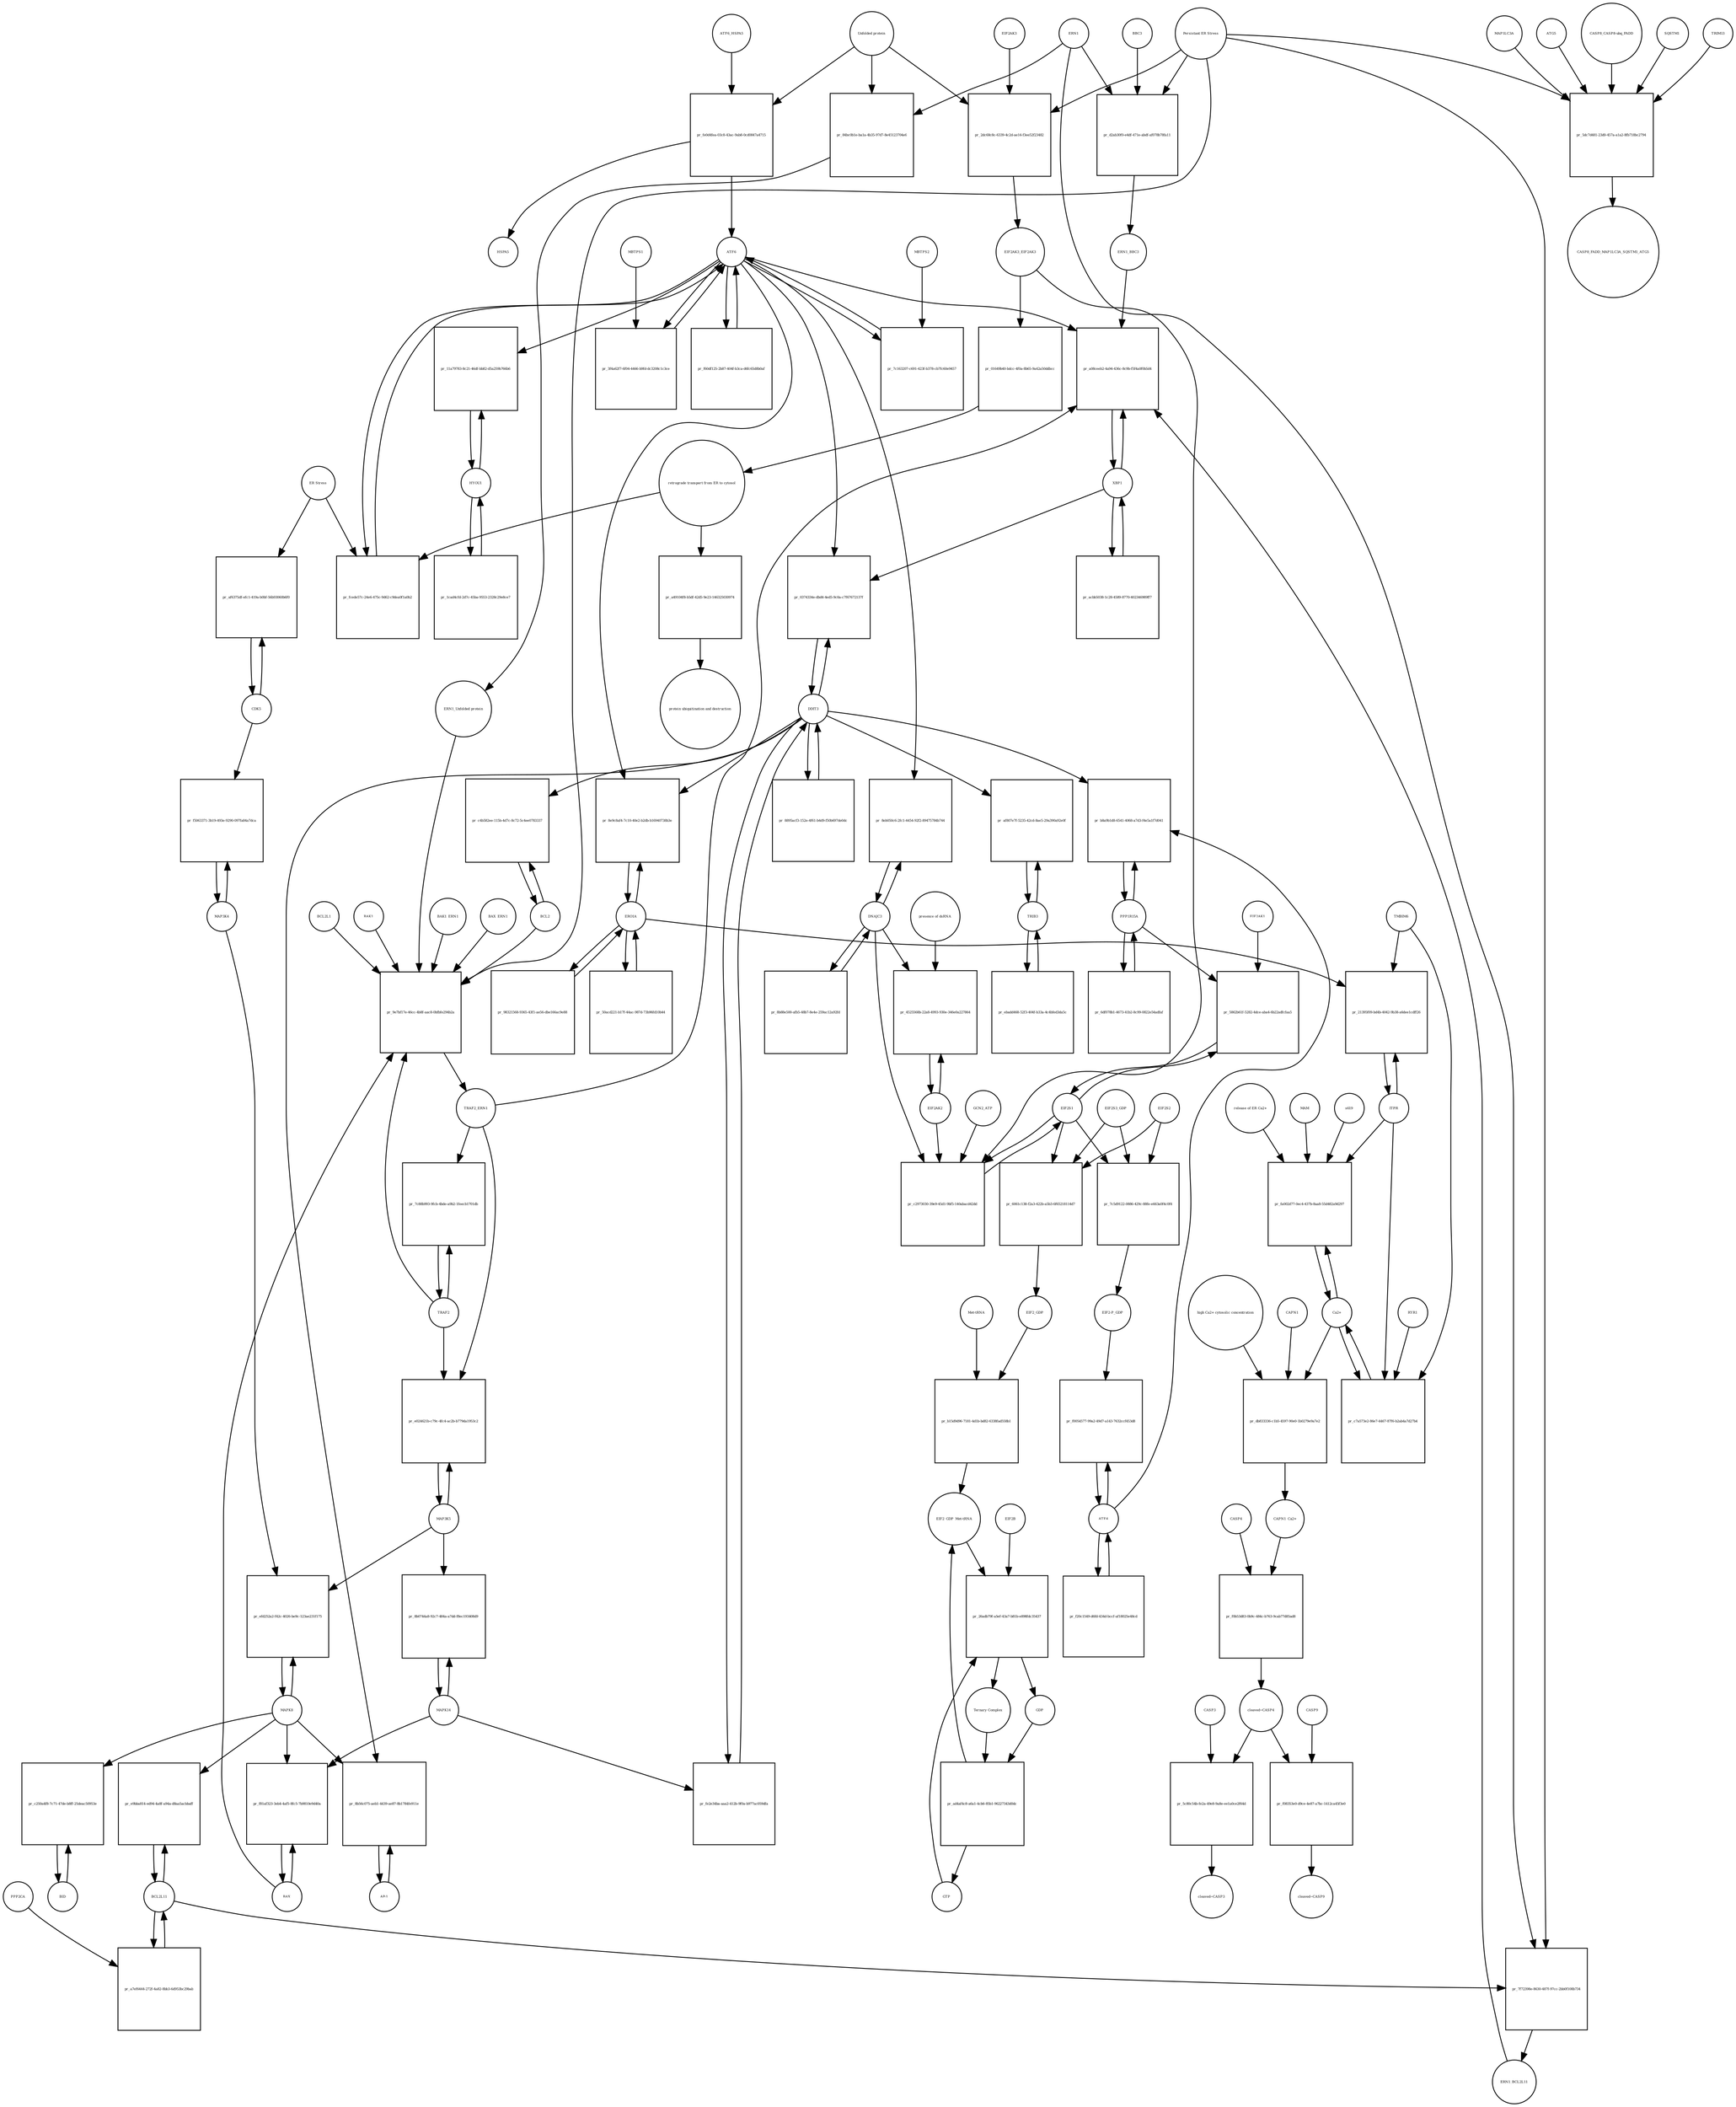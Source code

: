 strict digraph  {
ATF6_HSPA5 [annotation="", bipartite=0, cls=complex, fontsize=4, label=ATF6_HSPA5, shape=circle];
"pr_fe0d4fea-03c8-43ac-9ab8-0cd0847a4715" [annotation="", bipartite=1, cls=process, fontsize=4, label="pr_fe0d4fea-03c8-43ac-9ab8-0cd0847a4715", shape=square];
ATF6 [annotation="urn_miriam_hgnc.symbol_ATF6", bipartite=0, cls=macromolecule, fontsize=4, label=ATF6, shape=circle];
HSPA5 [annotation="urn_miriam_hgnc.symbol_HSPA5", bipartite=0, cls=macromolecule, fontsize=4, label=HSPA5, shape=circle];
"Unfolded protein" [annotation="", bipartite=0, cls=macromolecule, fontsize=4, label="Unfolded protein", shape=circle];
ERN1 [annotation="urn_miriam_hgnc.symbol_ERN1", bipartite=0, cls=macromolecule, fontsize=4, label=ERN1, shape=circle];
"pr_84bc0b1e-ba1a-4b35-97d7-8e45123704e6" [annotation="", bipartite=1, cls=process, fontsize=4, label="pr_84bc0b1e-ba1a-4b35-97d7-8e45123704e6", shape=square];
"ERN1_Unfolded protein" [annotation="", bipartite=0, cls=complex, fontsize=4, label="ERN1_Unfolded protein", shape=circle];
EIF2AK3_EIF2AK3 [annotation="", bipartite=0, cls=complex, fontsize=4, label=EIF2AK3_EIF2AK3, shape=circle];
"pr_01649b40-bdcc-4f0a-8b65-9a42a50ddbcc" [annotation="", bipartite=1, cls=process, fontsize=4, label="pr_01649b40-bdcc-4f0a-8b65-9a42a50ddbcc", shape=square];
"retrograde transport from ER to cytosol" [annotation="urn_miriam_obo.go_GO%3A0030970", bipartite=0, cls=phenotype, fontsize=4, label="retrograde transport from ER to cytosol", shape=circle];
"pr_a49104f8-b5df-42d5-9e23-146325030974" [annotation="", bipartite=1, cls=process, fontsize=4, label="pr_a49104f8-b5df-42d5-9e23-146325030974", shape=square];
"protein ubiquitination and destruction" [annotation="", bipartite=0, cls=phenotype, fontsize=4, label="protein ubiquitination and destruction", shape=circle];
"pr_9e7bf17e-46cc-4b8f-aac8-0bfbfe294b2a" [annotation="", bipartite=1, cls=process, fontsize=4, label="pr_9e7bf17e-46cc-4b8f-aac8-0bfbfe294b2a", shape=square];
TRAF2_ERN1 [annotation="", bipartite=0, cls=complex, fontsize=4, label=TRAF2_ERN1, shape=circle];
BAK1_ERN1 [annotation="", bipartite=0, cls=complex, fontsize=4, label=BAK1_ERN1, shape=circle];
BAX_ERN1 [annotation="", bipartite=0, cls=complex, fontsize=4, label=BAX_ERN1, shape=circle];
BCL2 [annotation="urn_miriam_hgnc.symbol_BCL2", bipartite=0, cls="nucleic acid feature", fontsize=4, label=BCL2, shape=circle];
BCL2L1 [annotation="urn_miriam_hgnc.symbol_BCL2L1", bipartite=0, cls=macromolecule, fontsize=4, label=BCL2L1, shape=circle];
"Persistant ER Stress" [annotation="urn_miriam_obo.go_GO%3A0034976", bipartite=0, cls=phenotype, fontsize=4, label="Persistant ER Stress", shape=circle];
BAX [annotation="urn_miriam_hgnc.symbol_BAX", bipartite=0, cls=macromolecule, fontsize=4, label=BAX, shape=circle];
BAK1 [annotation="urn_miriam_hgnc.symbol_BAK1", bipartite=0, cls=macromolecule, fontsize=4, label=BAK1, shape=circle];
TRAF2 [annotation="urn_miriam_hgnc.symbol_TRAF2", bipartite=0, cls=macromolecule, fontsize=4, label=TRAF2, shape=circle];
XBP1 [annotation="urn_miriam_hgnc.symbol_XBP1", bipartite=0, cls=macromolecule, fontsize=4, label=XBP1, shape=circle];
"pr_a08ceeb2-4a94-436c-8c9b-f5f4a0f0b5d4" [annotation="", bipartite=1, cls=process, fontsize=4, label="pr_a08ceeb2-4a94-436c-8c9b-f5f4a0f0b5d4", shape=square];
ERN1_BBC3 [annotation="", bipartite=0, cls=complex, fontsize=4, label=ERN1_BBC3, shape=circle];
ERN1_BCL2L11 [annotation="", bipartite=0, cls=complex, fontsize=4, label=ERN1_BCL2L11, shape=circle];
"pr_acbb5038-1c28-4589-8770-402346989ff7" [annotation="", bipartite=1, cls=process, fontsize=4, label="pr_acbb5038-1c28-4589-8770-402346989ff7", shape=square];
"pr_7c88b993-9fcb-4bde-a9b2-1feecb1701db" [annotation="", bipartite=1, cls=process, fontsize=4, label="pr_7c88b993-9fcb-4bde-a9b2-1feecb1701db", shape=square];
MAPK8 [annotation="urn_miriam_hgnc.symbol_MAPK8", bipartite=0, cls=macromolecule, fontsize=4, label=MAPK8, shape=circle];
"pr_efd252a2-f42c-4026-be9c-123ae231f175" [annotation="", bipartite=1, cls=process, fontsize=4, label="pr_efd252a2-f42c-4026-be9c-123ae231f175", shape=square];
MAP3K4 [annotation="urn_miriam_hgnc.symbol_MAP3K4", bipartite=0, cls=macromolecule, fontsize=4, label=MAP3K4, shape=circle];
MAP3K5 [annotation="urn_miriam_hgnc.symbol_MAP3K5", bipartite=0, cls=macromolecule, fontsize=4, label=MAP3K5, shape=circle];
MAPK14 [annotation="urn_miriam_hgnc.symbol_MAPK14", bipartite=0, cls=macromolecule, fontsize=4, label=MAPK14, shape=circle];
"pr_8b0744a8-92c7-484a-a7dd-f8ec193408d9" [annotation="", bipartite=1, cls=process, fontsize=4, label="pr_8b0744a8-92c7-484a-a7dd-f8ec193408d9", shape=square];
DDIT3 [annotation="urn_miriam_hgnc.symbol_DDIT3", bipartite=0, cls=macromolecule, fontsize=4, label=DDIT3, shape=circle];
"pr_fe2e34ba-aaa2-412b-9f0a-b977ac059dfa" [annotation="", bipartite=1, cls=process, fontsize=4, label="pr_fe2e34ba-aaa2-412b-9f0a-b977ac059dfa", shape=square];
"pr_c4b582ee-115b-4d7c-8c72-5c4ee0783337" [annotation="", bipartite=1, cls=process, fontsize=4, label="pr_c4b582ee-115b-4d7c-8c72-5c4ee0783337", shape=square];
"pr_fcede57c-24e6-475c-9d62-c9dea0f1a0b2" [annotation="", bipartite=1, cls=process, fontsize=4, label="pr_fcede57c-24e6-475c-9d62-c9dea0f1a0b2", shape=square];
"ER Stress" [annotation="urn_miriam_obo.go_GO%3A0034976", bipartite=0, cls=phenotype, fontsize=4, label="ER Stress", shape=circle];
"pr_3f4a62f7-6f04-4466-b9fd-dc3208c1c3ce" [annotation="", bipartite=1, cls=process, fontsize=4, label="pr_3f4a62f7-6f04-4466-b9fd-dc3208c1c3ce", shape=square];
MBTPS1 [annotation="urn_miriam_hgnc.symbol_MBTPS1", bipartite=0, cls=macromolecule, fontsize=4, label=MBTPS1, shape=circle];
"pr_7c163207-c691-423f-b378-cb7fc60e9457" [annotation="", bipartite=1, cls=process, fontsize=4, label="pr_7c163207-c691-423f-b378-cb7fc60e9457", shape=square];
MBTPS2 [annotation="urn_miriam_hgnc.symbol_MBTPS2", bipartite=0, cls=macromolecule, fontsize=4, label=MBTPS2, shape=circle];
"pr_f60df125-2b87-404f-b3ca-d6fc65d8b0af" [annotation="", bipartite=1, cls=process, fontsize=4, label="pr_f60df125-2b87-404f-b3ca-d6fc65d8b0af", shape=square];
"pr_8895acf3-152e-4f61-b4d9-f50b697de0dc" [annotation="", bipartite=1, cls=process, fontsize=4, label="pr_8895acf3-152e-4f61-b4d9-f50b697de0dc", shape=square];
"pr_0374334e-dbd4-4ed5-9c0a-c7f67672137f" [annotation="", bipartite=1, cls=process, fontsize=4, label="pr_0374334e-dbd4-4ed5-9c0a-c7f67672137f", shape=square];
EIF2S1 [annotation="urn_miriam_hgnc.symbol_EIF2S1", bipartite=0, cls=macromolecule, fontsize=4, label=EIF2S1, shape=circle];
"pr_c2973030-39e9-45d1-9bf5-140abacd42dd" [annotation="", bipartite=1, cls=process, fontsize=4, label="pr_c2973030-39e9-45d1-9bf5-140abacd42dd", shape=square];
GCN2_ATP [annotation="", bipartite=0, cls=complex, fontsize=4, label=GCN2_ATP, shape=circle];
EIF2AK2 [annotation="urn_miriam_hgnc.symbol_EIF2AK2", bipartite=0, cls=macromolecule, fontsize=4, label=EIF2AK2, shape=circle];
DNAJC3 [annotation="urn_miriam_hgnc.symbol_DNAJC3", bipartite=0, cls=macromolecule, fontsize=4, label=DNAJC3, shape=circle];
EIF2S2 [annotation="urn_miriam_hgnc.symbol_EIF2S2", bipartite=0, cls=macromolecule, fontsize=4, label=EIF2S2, shape=circle];
"pr_6061c138-f2a3-422b-a5b3-6f65218114d7" [annotation="", bipartite=1, cls=process, fontsize=4, label="pr_6061c138-f2a3-422b-a5b3-6f65218114d7", shape=square];
EIF2S3_GDP [annotation="", bipartite=0, cls=complex, fontsize=4, label=EIF2S3_GDP, shape=circle];
EIF2_GDP [annotation="", bipartite=0, cls=complex, fontsize=4, label=EIF2_GDP, shape=circle];
"EIF2_GDP_Met-tRNA" [annotation="", bipartite=0, cls=complex, fontsize=4, label="EIF2_GDP_Met-tRNA", shape=circle];
"pr_26adb79f-a5ef-43a7-b81b-e898fdc35437" [annotation="", bipartite=1, cls=process, fontsize=4, label="pr_26adb79f-a5ef-43a7-b81b-e898fdc35437", shape=square];
"Ternary Complex" [annotation="", bipartite=0, cls=complex, fontsize=4, label="Ternary Complex", shape=circle];
EIF2B [annotation="", bipartite=0, cls=complex, fontsize=4, label=EIF2B, shape=circle];
GTP [annotation="urn_miriam_obo.chebi_CHEBI%3A57600", bipartite=0, cls="simple chemical", fontsize=4, label=GTP, shape=circle];
GDP [annotation="urn_miriam_obo.chebi_CHEBI%3A65180", bipartite=0, cls="simple chemical", fontsize=4, label=GDP, shape=circle];
"pr_ad4af4c8-a6a1-4cb6-85b1-96227343d0dc" [annotation="", bipartite=1, cls=process, fontsize=4, label="pr_ad4af4c8-a6a1-4cb6-85b1-96227343d0dc", shape=square];
ATF4 [annotation="urn_miriam_hgnc.symbol_ATF4", bipartite=0, cls=macromolecule, fontsize=4, label=ATF4, shape=circle];
"pr_f0054577-99a2-49d7-a143-7632ccf453d8" [annotation="", bipartite=1, cls=process, fontsize=4, label="pr_f0054577-99a2-49d7-a143-7632ccf453d8", shape=square];
"EIF2-P_GDP" [annotation="", bipartite=0, cls=complex, fontsize=4, label="EIF2-P_GDP", shape=circle];
"pr_f20c1549-d6fd-434d-bccf-af18025e48cd" [annotation="", bipartite=1, cls=process, fontsize=4, label="pr_f20c1549-d6fd-434d-bccf-af18025e48cd", shape=square];
PPP1R15A [annotation="urn_miriam_hgnc.symbol_PPP1R15A", bipartite=0, cls=macromolecule, fontsize=4, label=PPP1R15A, shape=circle];
"pr_b8a9b1d8-6541-4068-a7d3-f4e5a1f7d041" [annotation="", bipartite=1, cls=process, fontsize=4, label="pr_b8a9b1d8-6541-4068-a7d3-f4e5a1f7d041", shape=square];
"pr_6df078b1-4673-41b2-8c99-0822e54adfaf" [annotation="", bipartite=1, cls=process, fontsize=4, label="pr_6df078b1-4673-41b2-8c99-0822e54adfaf", shape=square];
"pr_e024621b-c79c-4fc4-ac2b-b779da1953c2" [annotation="", bipartite=1, cls=process, fontsize=4, label="pr_e024621b-c79c-4fc4-ac2b-b779da1953c2", shape=square];
ERO1A [annotation="urn_miriam_hgnc.symbol_ERO1A", bipartite=0, cls=macromolecule, fontsize=4, label=ERO1A, shape=circle];
"pr_8e9c8af4-7c10-40e2-b2db-b16940738b3e" [annotation="", bipartite=1, cls=process, fontsize=4, label="pr_8e9c8af4-7c10-40e2-b2db-b16940738b3e", shape=square];
"pr_50acd221-b17f-44ac-987d-73b96fd10b44" [annotation="", bipartite=1, cls=process, fontsize=4, label="pr_50acd221-b17f-44ac-987d-73b96fd10b44", shape=square];
"pr_5862b61f-5282-4dce-aba4-6b22adfcfaa5" [annotation="", bipartite=1, cls=process, fontsize=4, label="pr_5862b61f-5282-4dce-aba4-6b22adfcfaa5", shape=square];
EIF2AK1 [annotation="urn_miriam_hgnc.symbol_EIF2AK1", bipartite=0, cls=macromolecule, fontsize=4, label=EIF2AK1, shape=circle];
"pr_f81af323-3eb4-4af5-8fc5-7b9810e9d40a" [annotation="", bipartite=1, cls=process, fontsize=4, label="pr_f81af323-3eb4-4af5-8fc5-7b9810e9d40a", shape=square];
"Ca2+" [annotation="urn_miriam_obo.chebi_CHEBI%3A29108", bipartite=0, cls="simple chemical", fontsize=4, label="Ca2+", shape=circle];
"pr_fa002d77-0ec4-437b-8aa8-55d482a9d297" [annotation="", bipartite=1, cls=process, fontsize=4, label="pr_fa002d77-0ec4-437b-8aa8-55d482a9d297", shape=square];
"release of ER Ca2+" [annotation="urn_miriam_obo.go_GO%3A0032471", bipartite=0, cls=phenotype, fontsize=4, label="release of ER Ca2+", shape=circle];
ITPR [annotation="urn_miriam_hgnc.symbol_ITPR1|urn_miriam_hgnc.symbol_ITPR2|urn_miriam_hgnc.symbol_ITPR3", bipartite=0, cls=macromolecule, fontsize=4, label=ITPR, shape=circle];
MAM [annotation="urn_miriam_obo.go_GO%3A0044233", bipartite=0, cls=phenotype, fontsize=4, label=MAM, shape=circle];
s619 [annotation="", bipartite=0, cls=complex, fontsize=4, label=s619, shape=circle];
"pr_f5063371-3b19-493e-9290-097fa84a7dca" [annotation="", bipartite=1, cls=process, fontsize=4, label="pr_f5063371-3b19-493e-9290-097fa84a7dca", shape=square];
CDK5 [annotation="urn_miriam_hgnc.symbol_CDK5", bipartite=0, cls=macromolecule, fontsize=4, label=CDK5, shape=circle];
"pr_af6375df-efc1-419a-b0bf-56b93060b6f0" [annotation="", bipartite=1, cls="uncertain process", fontsize=4, label="pr_af6375df-efc1-419a-b0bf-56b93060b6f0", shape=square];
"pr_c7a573e2-86e7-4467-87f6-b2ab4a7d27b4" [annotation="", bipartite=1, cls=process, fontsize=4, label="pr_c7a573e2-86e7-4467-87f6-b2ab4a7d27b4", shape=square];
TMBIM6 [annotation="urn_miriam_hgnc.symbol_TMBIM6", bipartite=0, cls=macromolecule, fontsize=4, label=TMBIM6, shape=circle];
RYR1 [annotation="urn_miriam_hgnc.symbol_RYR1", bipartite=0, cls=macromolecule, fontsize=4, label=RYR1, shape=circle];
EIF2AK3 [annotation="urn_miriam_hgnc.symbol_EIF2AK3", bipartite=0, cls=macromolecule, fontsize=4, label=EIF2AK3, shape=circle];
"pr_2dc68c8c-6339-4c2d-ae14-f3ee52f23482" [annotation="", bipartite=1, cls=process, fontsize=4, label="pr_2dc68c8c-6339-4c2d-ae14-f3ee52f23482", shape=square];
"pr_98321568-9365-43f1-ae56-dbe166ac9e88" [annotation="", bipartite=1, cls=process, fontsize=4, label="pr_98321568-9365-43f1-ae56-dbe166ac9e88", shape=square];
"CASP8_CASP8-ubq_FADD" [annotation="", bipartite=0, cls=complex, fontsize=4, label="CASP8_CASP8-ubq_FADD", shape=circle];
"pr_5dc7d481-23d0-457a-a1a2-8fb718bc2794" [annotation="", bipartite=1, cls=process, fontsize=4, label="pr_5dc7d481-23d0-457a-a1a2-8fb718bc2794", shape=square];
"SQSTM1 " [annotation="urn_miriam_hgnc.symbol_SQSTM1", bipartite=0, cls=macromolecule, fontsize=4, label="SQSTM1 ", shape=circle];
CASP8_FADD_MAP1LC3A_SQSTM1_ATG5 [annotation="", bipartite=0, cls=complex, fontsize=4, label=CASP8_FADD_MAP1LC3A_SQSTM1_ATG5, shape=circle];
TRIM13 [annotation="urn_miriam_hgnc.symbol_TRIM13", bipartite=0, cls=macromolecule, fontsize=4, label=TRIM13, shape=circle];
MAP1LC3A [annotation="urn_miriam_hgnc.symbol_MAP1LC3A", bipartite=0, cls=macromolecule, fontsize=4, label=MAP1LC3A, shape=circle];
ATG5 [annotation="urn_miriam_hgnc.symbol_ATG5", bipartite=0, cls=macromolecule, fontsize=4, label=ATG5, shape=circle];
"AP-1" [annotation="urn_miriam_hgnc.symbol_FOS|urn_miriam_hgnc.symbol_FOSB|urn_miriam_hgnc.symbol_FOSL1|urn_miriam_hgnc.symbol_FOSL2|urn_miriam_hgnc.symbol_JUN|urn_miriam_hgnc.symbol_JUNB|urn_miriam_hgnc.symbol_JUND", bipartite=0, cls=macromolecule, fontsize=4, label="AP-1", shape=circle];
"pr_8b56c075-aeb1-4439-ae87-8b1784fe911e" [annotation="", bipartite=1, cls=process, fontsize=4, label="pr_8b56c075-aeb1-4439-ae87-8b1784fe911e", shape=square];
"pr_4525568b-22a8-4993-930e-346e0a227864" [annotation="", bipartite=1, cls=process, fontsize=4, label="pr_4525568b-22a8-4993-930e-346e0a227864", shape=square];
"presence of dsRNA" [annotation="urn_miriam_obo.go_GO%3A0071359", bipartite=0, cls=phenotype, fontsize=4, label="presence of dsRNA", shape=circle];
"Met-tRNA" [annotation="urn_miriam_hgnc_HGNC%3A34779", bipartite=0, cls="nucleic acid feature", fontsize=4, label="Met-tRNA", shape=circle];
"pr_b15d9d96-7181-4d1b-bd82-6338fad558b1" [annotation="", bipartite=1, cls=process, fontsize=4, label="pr_b15d9d96-7181-4d1b-bd82-6338fad558b1", shape=square];
"pr_7c5d9122-0886-429c-88fe-e663a0f4c0f4" [annotation="", bipartite=1, cls=process, fontsize=4, label="pr_7c5d9122-0886-429c-88fe-e663a0f4c0f4", shape=square];
BCL2L11 [annotation="urn_miriam_hgnc.symbol_BCL2L11", bipartite=0, cls=macromolecule, fontsize=4, label=BCL2L11, shape=circle];
"pr_e9bba814-ed94-4a8f-a94a-d8aa5acbbaff" [annotation="", bipartite=1, cls=process, fontsize=4, label="pr_e9bba814-ed94-4a8f-a94a-d8aa5acbbaff", shape=square];
BID [annotation="urn_miriam_hgnc.symbol_BID", bipartite=0, cls=macromolecule, fontsize=4, label=BID, shape=circle];
"pr_c250a4f8-7c71-47de-b8ff-25deac50953e" [annotation="", bipartite=1, cls=process, fontsize=4, label="pr_c250a4f8-7c71-47de-b8ff-25deac50953e", shape=square];
"pr_7f72398e-8630-487f-97cc-2bb0f108b734" [annotation="", bipartite=1, cls=process, fontsize=4, label="pr_7f72398e-8630-487f-97cc-2bb0f108b734", shape=square];
"pr_d2ab30f0-e4df-471e-abdf-af078b78fa11" [annotation="", bipartite=1, cls=process, fontsize=4, label="pr_d2ab30f0-e4df-471e-abdf-af078b78fa11", shape=square];
BBC3 [annotation="urn_miriam_hgnc.symbol_BBC3", bipartite=0, cls=macromolecule, fontsize=4, label=BBC3, shape=circle];
"pr_a7ef6444-272f-4a82-8bb3-6d953bc29bab" [annotation="", bipartite=1, cls=process, fontsize=4, label="pr_a7ef6444-272f-4a82-8bb3-6d953bc29bab", shape=square];
PPP2CA [annotation="urn_miriam_hgnc.symbol_PPP2CA", bipartite=0, cls=macromolecule, fontsize=4, label=PPP2CA, shape=circle];
TRIB3 [annotation="urn_miriam_hgnc.symbol_TRIB3", bipartite=0, cls=macromolecule, fontsize=4, label=TRIB3, shape=circle];
"pr_af807e7f-5235-42cd-8ae5-29a390a92e0f" [annotation="", bipartite=1, cls=process, fontsize=4, label="pr_af807e7f-5235-42cd-8ae5-29a390a92e0f", shape=square];
"pr_ebadd468-52f3-404f-b33a-4c4bfed3da5c" [annotation="", bipartite=1, cls=process, fontsize=4, label="pr_ebadd468-52f3-404f-b33a-4c4bfed3da5c", shape=square];
"pr_8eb050c6-2fc1-4454-92f2-89475784b744" [annotation="", bipartite=1, cls=process, fontsize=4, label="pr_8eb050c6-2fc1-4454-92f2-89475784b744", shape=square];
"pr_8b88e500-afb5-48b7-8e4e-259ac12a92fd" [annotation="", bipartite=1, cls=process, fontsize=4, label="pr_8b88e500-afb5-48b7-8e4e-259ac12a92fd", shape=square];
"pr_21395f09-bd4b-4042-9b38-a6dee1cdff26" [annotation="", bipartite=1, cls=process, fontsize=4, label="pr_21395f09-bd4b-4042-9b38-a6dee1cdff26", shape=square];
CASP4 [annotation="urn_miriam_hgnc.symbol_CASP4", bipartite=0, cls=macromolecule, fontsize=4, label=CASP4, shape=circle];
"pr_f0b53d83-0b9c-484c-b763-9cab77d85ad8" [annotation="", bipartite=1, cls=process, fontsize=4, label="pr_f0b53d83-0b9c-484c-b763-9cab77d85ad8", shape=square];
"cleaved~CASP4" [annotation="urn_miriam_hgnc.symbol_CASP4", bipartite=0, cls=macromolecule, fontsize=4, label="cleaved~CASP4", shape=circle];
"CAPN1_Ca2+" [annotation="", bipartite=0, cls=complex, fontsize=4, label="CAPN1_Ca2+", shape=circle];
CASP3 [annotation="urn_miriam_hgnc.symbol_CASP3", bipartite=0, cls=macromolecule, fontsize=4, label=CASP3, shape=circle];
"pr_5c80c54b-fe2a-49e8-9a8e-ee1a0ce2f64d" [annotation="", bipartite=1, cls=process, fontsize=4, label="pr_5c80c54b-fe2a-49e8-9a8e-ee1a0ce2f64d", shape=square];
"cleaved~CASP3" [annotation="urn_miriam_hgnc.symbol_CASP3", bipartite=0, cls=macromolecule, fontsize=4, label="cleaved~CASP3", shape=circle];
CASP9 [annotation="urn_miriam_hgnc.symbol_CSAP9", bipartite=0, cls=macromolecule, fontsize=4, label=CASP9, shape=circle];
"pr_f08353e0-d9ce-4e87-a7bc-1412ca45f3e0" [annotation="", bipartite=1, cls=process, fontsize=4, label="pr_f08353e0-d9ce-4e87-a7bc-1412ca45f3e0", shape=square];
"cleaved~CASP9" [annotation="urn_miriam_hgnc.symbol_CASP9", bipartite=0, cls=macromolecule, fontsize=4, label="cleaved~CASP9", shape=circle];
CAPN1 [annotation="urn_miriam_hgnc.symbol_CAPN1", bipartite=0, cls=macromolecule, fontsize=4, label=CAPN1, shape=circle];
"pr_db833336-c1b5-4597-90e0-1b0279e9a7e2" [annotation="", bipartite=1, cls=process, fontsize=4, label="pr_db833336-c1b5-4597-90e0-1b0279e9a7e2", shape=square];
"high Ca2+ cytosolic concentration" [annotation="urn_miriam_obo.go_GO%3A1902656", bipartite=0, cls=phenotype, fontsize=4, label="high Ca2+ cytosolic concentration", shape=circle];
HYOU1 [annotation="urn_miriam_hgnc.symbol_HYOU1", bipartite=0, cls=macromolecule, fontsize=4, label=HYOU1, shape=circle];
"pr_11a79783-8c21-46df-bb82-d5a259b766b6" [annotation="", bipartite=1, cls=process, fontsize=4, label="pr_11a79783-8c21-46df-bb82-d5a259b766b6", shape=square];
"pr_1cad4cfd-2d7c-45ba-9553-2328c29e8ce7" [annotation="", bipartite=1, cls=process, fontsize=4, label="pr_1cad4cfd-2d7c-45ba-9553-2328c29e8ce7", shape=square];
ATF6_HSPA5 -> "pr_fe0d4fea-03c8-43ac-9ab8-0cd0847a4715"  [annotation="", interaction_type=consumption];
"pr_fe0d4fea-03c8-43ac-9ab8-0cd0847a4715" -> ATF6  [annotation="", interaction_type=production];
"pr_fe0d4fea-03c8-43ac-9ab8-0cd0847a4715" -> HSPA5  [annotation="", interaction_type=production];
ATF6 -> "pr_a08ceeb2-4a94-436c-8c9b-f5f4a0f0b5d4"  [annotation="urn_miriam_pubmed_26587781|urn_miriam_pubmed_23430059", interaction_type=catalysis];
ATF6 -> "pr_fcede57c-24e6-475c-9d62-c9dea0f1a0b2"  [annotation="", interaction_type=consumption];
ATF6 -> "pr_3f4a62f7-6f04-4466-b9fd-dc3208c1c3ce"  [annotation="", interaction_type=consumption];
ATF6 -> "pr_7c163207-c691-423f-b378-cb7fc60e9457"  [annotation="", interaction_type=consumption];
ATF6 -> "pr_f60df125-2b87-404f-b3ca-d6fc65d8b0af"  [annotation="", interaction_type=consumption];
ATF6 -> "pr_0374334e-dbd4-4ed5-9c0a-c7f67672137f"  [annotation="urn_miriam_pubmed_26587781|urn_miriam_pubmed_17991856|urn_miriam_pubmed_22802018", interaction_type=catalysis];
ATF6 -> "pr_8e9c8af4-7c10-40e2-b2db-b16940738b3e"  [annotation="urn_miriam_pubmed_23850759|urn_miriam_pubmed_25387528|urn_miriam_taxonomy_10090", interaction_type=catalysis];
ATF6 -> "pr_8eb050c6-2fc1-4454-92f2-89475784b744"  [annotation="urn_miriam_pubmed_12601012|urn_miriam_pubmed_18360008|urn_miriam_taxonomy_10090", interaction_type=catalysis];
ATF6 -> "pr_11a79783-8c21-46df-bb82-d5a259b766b6"  [annotation="urn_miriam_pubmed_18360008|urn_miriam_taxonomy_10090", interaction_type=catalysis];
"Unfolded protein" -> "pr_fe0d4fea-03c8-43ac-9ab8-0cd0847a4715"  [annotation="urn_miriam_pubmed_17090218|urn_miriam_pubmed_23850759", interaction_type=catalysis];
"Unfolded protein" -> "pr_84bc0b1e-ba1a-4b35-97d7-8e45123704e6"  [annotation="", interaction_type=consumption];
"Unfolded protein" -> "pr_2dc68c8c-6339-4c2d-ae14-f3ee52f23482"  [annotation=urn_miriam_pubmed_17991856, interaction_type=catalysis];
ERN1 -> "pr_84bc0b1e-ba1a-4b35-97d7-8e45123704e6"  [annotation="", interaction_type=consumption];
ERN1 -> "pr_7f72398e-8630-487f-97cc-2bb0f108b734"  [annotation="", interaction_type=consumption];
ERN1 -> "pr_d2ab30f0-e4df-471e-abdf-af078b78fa11"  [annotation="", interaction_type=consumption];
"pr_84bc0b1e-ba1a-4b35-97d7-8e45123704e6" -> "ERN1_Unfolded protein"  [annotation="", interaction_type=production];
"ERN1_Unfolded protein" -> "pr_9e7bf17e-46cc-4b8f-aac8-0bfbfe294b2a"  [annotation="", interaction_type=consumption];
EIF2AK3_EIF2AK3 -> "pr_01649b40-bdcc-4f0a-8b65-9a42a50ddbcc"  [annotation="", interaction_type=consumption];
EIF2AK3_EIF2AK3 -> "pr_c2973030-39e9-45d1-9bf5-140abacd42dd"  [annotation="urn_miriam_pubmed_12667446|urn_miriam_pubmed_12601012|urn_miriam_pubmed_23850759|urn_miriam_pubmed_18360008|urn_miriam_pubmed_26587781|urn_miriam_taxonomy_10090", interaction_type=catalysis];
"pr_01649b40-bdcc-4f0a-8b65-9a42a50ddbcc" -> "retrograde transport from ER to cytosol"  [annotation="", interaction_type=production];
"retrograde transport from ER to cytosol" -> "pr_a49104f8-b5df-42d5-9e23-146325030974"  [annotation="", interaction_type=consumption];
"retrograde transport from ER to cytosol" -> "pr_fcede57c-24e6-475c-9d62-c9dea0f1a0b2"  [annotation="urn_miriam_pubmed_18360008|urn_miriam_pubmed_17991856|urn_miriam_pubmed_26587781|urn_miriam_taxonomy_10090", interaction_type=inhibition];
"pr_a49104f8-b5df-42d5-9e23-146325030974" -> "protein ubiquitination and destruction"  [annotation="", interaction_type=production];
"pr_9e7bf17e-46cc-4b8f-aac8-0bfbfe294b2a" -> TRAF2_ERN1  [annotation="", interaction_type=production];
TRAF2_ERN1 -> "pr_a08ceeb2-4a94-436c-8c9b-f5f4a0f0b5d4"  [annotation="urn_miriam_pubmed_26587781|urn_miriam_pubmed_23430059", interaction_type=catalysis];
TRAF2_ERN1 -> "pr_7c88b993-9fcb-4bde-a9b2-1feecb1701db"  [annotation=urn_miriam_pubmed_23850759, interaction_type=catalysis];
TRAF2_ERN1 -> "pr_e024621b-c79c-4fc4-ac2b-b779da1953c2"  [annotation=urn_miriam_pubmed_23850759, interaction_type=catalysis];
BAK1_ERN1 -> "pr_9e7bf17e-46cc-4b8f-aac8-0bfbfe294b2a"  [annotation="urn_miriam_pubmed_23850759|urn_miriam_pubmed_23430059|urn_miriam_pubmed_26587781|urn_miriam_pubmed_30773986|urn_miriam_taxonomy_10090", interaction_type=catalysis];
BAX_ERN1 -> "pr_9e7bf17e-46cc-4b8f-aac8-0bfbfe294b2a"  [annotation="urn_miriam_pubmed_23850759|urn_miriam_pubmed_23430059|urn_miriam_pubmed_26587781|urn_miriam_pubmed_30773986|urn_miriam_taxonomy_10090", interaction_type=catalysis];
BCL2 -> "pr_9e7bf17e-46cc-4b8f-aac8-0bfbfe294b2a"  [annotation="urn_miriam_pubmed_23850759|urn_miriam_pubmed_23430059|urn_miriam_pubmed_26587781|urn_miriam_pubmed_30773986|urn_miriam_taxonomy_10090", interaction_type=inhibition];
BCL2 -> "pr_c4b582ee-115b-4d7c-8c72-5c4ee0783337"  [annotation="", interaction_type=consumption];
BCL2L1 -> "pr_9e7bf17e-46cc-4b8f-aac8-0bfbfe294b2a"  [annotation="urn_miriam_pubmed_23850759|urn_miriam_pubmed_23430059|urn_miriam_pubmed_26587781|urn_miriam_pubmed_30773986|urn_miriam_taxonomy_10090", interaction_type=inhibition];
"Persistant ER Stress" -> "pr_9e7bf17e-46cc-4b8f-aac8-0bfbfe294b2a"  [annotation="urn_miriam_pubmed_23850759|urn_miriam_pubmed_23430059|urn_miriam_pubmed_26587781|urn_miriam_pubmed_30773986|urn_miriam_taxonomy_10090", interaction_type=inhibition];
"Persistant ER Stress" -> "pr_2dc68c8c-6339-4c2d-ae14-f3ee52f23482"  [annotation=urn_miriam_pubmed_17991856, interaction_type=catalysis];
"Persistant ER Stress" -> "pr_5dc7d481-23d0-457a-a1a2-8fb718bc2794"  [annotation=urn_miriam_pubmed_17991856, interaction_type=catalysis];
"Persistant ER Stress" -> "pr_7f72398e-8630-487f-97cc-2bb0f108b734"  [annotation="urn_miriam_pubmed_23850759|urn_miriam_pubmed_23430059|urn_miriam_pubmed_26587781", interaction_type=inhibition];
"Persistant ER Stress" -> "pr_d2ab30f0-e4df-471e-abdf-af078b78fa11"  [annotation="urn_miriam_pubmed_23430059|urn_miriam_pubmed_17991856", interaction_type=inhibition];
BAX -> "pr_9e7bf17e-46cc-4b8f-aac8-0bfbfe294b2a"  [annotation="urn_miriam_pubmed_23850759|urn_miriam_pubmed_23430059|urn_miriam_pubmed_26587781|urn_miriam_pubmed_30773986|urn_miriam_taxonomy_10090", interaction_type=catalysis];
BAX -> "pr_f81af323-3eb4-4af5-8fc5-7b9810e9d40a"  [annotation="", interaction_type=consumption];
BAK1 -> "pr_9e7bf17e-46cc-4b8f-aac8-0bfbfe294b2a"  [annotation="urn_miriam_pubmed_23850759|urn_miriam_pubmed_23430059|urn_miriam_pubmed_26587781|urn_miriam_pubmed_30773986|urn_miriam_taxonomy_10090", interaction_type=catalysis];
TRAF2 -> "pr_9e7bf17e-46cc-4b8f-aac8-0bfbfe294b2a"  [annotation="", interaction_type=consumption];
TRAF2 -> "pr_7c88b993-9fcb-4bde-a9b2-1feecb1701db"  [annotation="", interaction_type=consumption];
TRAF2 -> "pr_e024621b-c79c-4fc4-ac2b-b779da1953c2"  [annotation=urn_miriam_pubmed_23850759, interaction_type=catalysis];
XBP1 -> "pr_a08ceeb2-4a94-436c-8c9b-f5f4a0f0b5d4"  [annotation="", interaction_type=consumption];
XBP1 -> "pr_acbb5038-1c28-4589-8770-402346989ff7"  [annotation="", interaction_type=consumption];
XBP1 -> "pr_0374334e-dbd4-4ed5-9c0a-c7f67672137f"  [annotation="urn_miriam_pubmed_26587781|urn_miriam_pubmed_17991856|urn_miriam_pubmed_22802018", interaction_type=catalysis];
"pr_a08ceeb2-4a94-436c-8c9b-f5f4a0f0b5d4" -> XBP1  [annotation="", interaction_type=production];
ERN1_BBC3 -> "pr_a08ceeb2-4a94-436c-8c9b-f5f4a0f0b5d4"  [annotation="urn_miriam_pubmed_26587781|urn_miriam_pubmed_23430059", interaction_type=catalysis];
ERN1_BCL2L11 -> "pr_a08ceeb2-4a94-436c-8c9b-f5f4a0f0b5d4"  [annotation="urn_miriam_pubmed_26587781|urn_miriam_pubmed_23430059", interaction_type=catalysis];
"pr_acbb5038-1c28-4589-8770-402346989ff7" -> XBP1  [annotation="", interaction_type=production];
"pr_7c88b993-9fcb-4bde-a9b2-1feecb1701db" -> TRAF2  [annotation="", interaction_type=production];
MAPK8 -> "pr_efd252a2-f42c-4026-be9c-123ae231f175"  [annotation="", interaction_type=consumption];
MAPK8 -> "pr_f81af323-3eb4-4af5-8fc5-7b9810e9d40a"  [annotation="urn_miriam_pubmed_18191217|urn_miriam_pubmed_23430059|urn_miriam_pubmed_29450140", interaction_type=catalysis];
MAPK8 -> "pr_8b56c075-aeb1-4439-ae87-8b1784fe911e"  [annotation="urn_miriam_pubmed_26587781|urn_miriam_pubmed_23850759", interaction_type=catalysis];
MAPK8 -> "pr_e9bba814-ed94-4a8f-a94a-d8aa5acbbaff"  [annotation=urn_miriam_pubmed_23850759, interaction_type=catalysis];
MAPK8 -> "pr_c250a4f8-7c71-47de-b8ff-25deac50953e"  [annotation="urn_miriam_pubmed_23430059|urn_miriam_pubmed_11583631|urn_miriam_taxonomy_10090", interaction_type=catalysis];
"pr_efd252a2-f42c-4026-be9c-123ae231f175" -> MAPK8  [annotation="", interaction_type=production];
MAP3K4 -> "pr_efd252a2-f42c-4026-be9c-123ae231f175"  [annotation="urn_miriam_pubmed_18191217|urn_miriam_pubmed_23850759|urn_miriam_pubmed_26587781", interaction_type=catalysis];
MAP3K4 -> "pr_f5063371-3b19-493e-9290-097fa84a7dca"  [annotation="", interaction_type=consumption];
MAP3K5 -> "pr_efd252a2-f42c-4026-be9c-123ae231f175"  [annotation="urn_miriam_pubmed_18191217|urn_miriam_pubmed_23850759|urn_miriam_pubmed_26587781", interaction_type=catalysis];
MAP3K5 -> "pr_8b0744a8-92c7-484a-a7dd-f8ec193408d9"  [annotation="urn_miriam_pubmed_23850759|urn_miriam_pubmed_12215209|urn_miriam_taxonomy_10090", interaction_type=catalysis];
MAP3K5 -> "pr_e024621b-c79c-4fc4-ac2b-b779da1953c2"  [annotation="", interaction_type=consumption];
MAPK14 -> "pr_8b0744a8-92c7-484a-a7dd-f8ec193408d9"  [annotation="", interaction_type=consumption];
MAPK14 -> "pr_fe2e34ba-aaa2-412b-9f0a-b977ac059dfa"  [annotation="urn_miriam_pubmed_23850759|urn_miriam_pubmed_23430059|urn_miriam_pubmed_26137585", interaction_type=catalysis];
MAPK14 -> "pr_f81af323-3eb4-4af5-8fc5-7b9810e9d40a"  [annotation="urn_miriam_pubmed_18191217|urn_miriam_pubmed_23430059|urn_miriam_pubmed_29450140", interaction_type=catalysis];
"pr_8b0744a8-92c7-484a-a7dd-f8ec193408d9" -> MAPK14  [annotation="", interaction_type=production];
DDIT3 -> "pr_fe2e34ba-aaa2-412b-9f0a-b977ac059dfa"  [annotation="", interaction_type=consumption];
DDIT3 -> "pr_c4b582ee-115b-4d7c-8c72-5c4ee0783337"  [annotation="urn_miriam_pubmed_30662442|urn_miriam_pubmed_23850759", interaction_type=inhibition];
DDIT3 -> "pr_8895acf3-152e-4f61-b4d9-f50b697de0dc"  [annotation="", interaction_type=consumption];
DDIT3 -> "pr_0374334e-dbd4-4ed5-9c0a-c7f67672137f"  [annotation="", interaction_type=consumption];
DDIT3 -> "pr_b8a9b1d8-6541-4068-a7d3-f4e5a1f7d041"  [annotation="urn_miriam_pubmed_23850759|urn_miriam_pubmed_26584763", interaction_type=catalysis];
DDIT3 -> "pr_8e9c8af4-7c10-40e2-b2db-b16940738b3e"  [annotation="urn_miriam_pubmed_23850759|urn_miriam_pubmed_25387528|urn_miriam_taxonomy_10090", interaction_type=catalysis];
DDIT3 -> "pr_8b56c075-aeb1-4439-ae87-8b1784fe911e"  [annotation="urn_miriam_pubmed_26587781|urn_miriam_pubmed_23850759", interaction_type=catalysis];
DDIT3 -> "pr_af807e7f-5235-42cd-8ae5-29a390a92e0f"  [annotation="urn_miriam_pubmed_23430059|urn_miriam_pubmed_18940792", interaction_type=catalysis];
"pr_fe2e34ba-aaa2-412b-9f0a-b977ac059dfa" -> DDIT3  [annotation="", interaction_type=production];
"pr_c4b582ee-115b-4d7c-8c72-5c4ee0783337" -> BCL2  [annotation="", interaction_type=production];
"pr_fcede57c-24e6-475c-9d62-c9dea0f1a0b2" -> ATF6  [annotation="", interaction_type=production];
"ER Stress" -> "pr_fcede57c-24e6-475c-9d62-c9dea0f1a0b2"  [annotation="urn_miriam_pubmed_18360008|urn_miriam_pubmed_17991856|urn_miriam_pubmed_26587781|urn_miriam_taxonomy_10090", interaction_type=catalysis];
"ER Stress" -> "pr_af6375df-efc1-419a-b0bf-56b93060b6f0"  [annotation=urn_miriam_pubmed_23850759, interaction_type=catalysis];
"pr_3f4a62f7-6f04-4466-b9fd-dc3208c1c3ce" -> ATF6  [annotation="", interaction_type=production];
MBTPS1 -> "pr_3f4a62f7-6f04-4466-b9fd-dc3208c1c3ce"  [annotation="urn_miriam_pubmed_18360008|urn_miriam_pubmed_17991856|urn_miriam_pubmed_26587781|urn_miriam_pubmed_23850759|urn_miriam_taxonomy_10090", interaction_type=catalysis];
"pr_7c163207-c691-423f-b378-cb7fc60e9457" -> ATF6  [annotation="", interaction_type=production];
MBTPS2 -> "pr_7c163207-c691-423f-b378-cb7fc60e9457"  [annotation="urn_miriam_pubmed_23850759|urn_miriam_pubmed_26587781|urn_miriam_pubmed_17991856|urn_miriam_pubmed_18360008|urn_miriam_taxonomy_10090", interaction_type=catalysis];
"pr_f60df125-2b87-404f-b3ca-d6fc65d8b0af" -> ATF6  [annotation="", interaction_type=production];
"pr_8895acf3-152e-4f61-b4d9-f50b697de0dc" -> DDIT3  [annotation="", interaction_type=production];
"pr_0374334e-dbd4-4ed5-9c0a-c7f67672137f" -> DDIT3  [annotation="", interaction_type=production];
EIF2S1 -> "pr_c2973030-39e9-45d1-9bf5-140abacd42dd"  [annotation="", interaction_type=consumption];
EIF2S1 -> "pr_6061c138-f2a3-422b-a5b3-6f65218114d7"  [annotation="", interaction_type=consumption];
EIF2S1 -> "pr_5862b61f-5282-4dce-aba4-6b22adfcfaa5"  [annotation="", interaction_type=consumption];
EIF2S1 -> "pr_7c5d9122-0886-429c-88fe-e663a0f4c0f4"  [annotation="", interaction_type=consumption];
"pr_c2973030-39e9-45d1-9bf5-140abacd42dd" -> EIF2S1  [annotation="", interaction_type=production];
GCN2_ATP -> "pr_c2973030-39e9-45d1-9bf5-140abacd42dd"  [annotation="urn_miriam_pubmed_12667446|urn_miriam_pubmed_12601012|urn_miriam_pubmed_23850759|urn_miriam_pubmed_18360008|urn_miriam_pubmed_26587781|urn_miriam_taxonomy_10090", interaction_type=catalysis];
EIF2AK2 -> "pr_c2973030-39e9-45d1-9bf5-140abacd42dd"  [annotation="urn_miriam_pubmed_12667446|urn_miriam_pubmed_12601012|urn_miriam_pubmed_23850759|urn_miriam_pubmed_18360008|urn_miriam_pubmed_26587781|urn_miriam_taxonomy_10090", interaction_type=catalysis];
EIF2AK2 -> "pr_4525568b-22a8-4993-930e-346e0a227864"  [annotation="", interaction_type=consumption];
DNAJC3 -> "pr_c2973030-39e9-45d1-9bf5-140abacd42dd"  [annotation="urn_miriam_pubmed_12667446|urn_miriam_pubmed_12601012|urn_miriam_pubmed_23850759|urn_miriam_pubmed_18360008|urn_miriam_pubmed_26587781|urn_miriam_taxonomy_10090", interaction_type=inhibition];
DNAJC3 -> "pr_4525568b-22a8-4993-930e-346e0a227864"  [annotation="urn_miriam_pubmed_12601012|urn_miriam_pubmed_26587781|urn_miriam_pubmed_23850759", interaction_type=inhibition];
DNAJC3 -> "pr_8eb050c6-2fc1-4454-92f2-89475784b744"  [annotation="", interaction_type=consumption];
DNAJC3 -> "pr_8b88e500-afb5-48b7-8e4e-259ac12a92fd"  [annotation="", interaction_type=consumption];
EIF2S2 -> "pr_6061c138-f2a3-422b-a5b3-6f65218114d7"  [annotation="", interaction_type=consumption];
EIF2S2 -> "pr_7c5d9122-0886-429c-88fe-e663a0f4c0f4"  [annotation="", interaction_type=consumption];
"pr_6061c138-f2a3-422b-a5b3-6f65218114d7" -> EIF2_GDP  [annotation="", interaction_type=production];
EIF2S3_GDP -> "pr_6061c138-f2a3-422b-a5b3-6f65218114d7"  [annotation="", interaction_type=consumption];
EIF2S3_GDP -> "pr_7c5d9122-0886-429c-88fe-e663a0f4c0f4"  [annotation="", interaction_type=consumption];
EIF2_GDP -> "pr_b15d9d96-7181-4d1b-bd82-6338fad558b1"  [annotation="", interaction_type=consumption];
"EIF2_GDP_Met-tRNA" -> "pr_26adb79f-a5ef-43a7-b81b-e898fdc35437"  [annotation="", interaction_type=consumption];
"pr_26adb79f-a5ef-43a7-b81b-e898fdc35437" -> "Ternary Complex"  [annotation="", interaction_type=production];
"pr_26adb79f-a5ef-43a7-b81b-e898fdc35437" -> GDP  [annotation="", interaction_type=production];
"Ternary Complex" -> "pr_ad4af4c8-a6a1-4cb6-85b1-96227343d0dc"  [annotation="", interaction_type=consumption];
EIF2B -> "pr_26adb79f-a5ef-43a7-b81b-e898fdc35437"  [annotation=urn_miriam_pubmed_23850759, interaction_type=catalysis];
GTP -> "pr_26adb79f-a5ef-43a7-b81b-e898fdc35437"  [annotation="", interaction_type=consumption];
GDP -> "pr_ad4af4c8-a6a1-4cb6-85b1-96227343d0dc"  [annotation="", interaction_type=consumption];
"pr_ad4af4c8-a6a1-4cb6-85b1-96227343d0dc" -> "EIF2_GDP_Met-tRNA"  [annotation="", interaction_type=production];
"pr_ad4af4c8-a6a1-4cb6-85b1-96227343d0dc" -> GTP  [annotation="", interaction_type=production];
ATF4 -> "pr_f0054577-99a2-49d7-a143-7632ccf453d8"  [annotation="", interaction_type=consumption];
ATF4 -> "pr_f20c1549-d6fd-434d-bccf-af18025e48cd"  [annotation="", interaction_type=consumption];
ATF4 -> "pr_b8a9b1d8-6541-4068-a7d3-f4e5a1f7d041"  [annotation="urn_miriam_pubmed_23850759|urn_miriam_pubmed_26584763", interaction_type=catalysis];
"pr_f0054577-99a2-49d7-a143-7632ccf453d8" -> ATF4  [annotation="", interaction_type=production];
"EIF2-P_GDP" -> "pr_f0054577-99a2-49d7-a143-7632ccf453d8"  [annotation="urn_miriam_pubmed_15277680|urn_miriam_pubmed_23850759|urn_miriam_taxonomy_10090", interaction_type=catalysis];
"pr_f20c1549-d6fd-434d-bccf-af18025e48cd" -> ATF4  [annotation="", interaction_type=production];
PPP1R15A -> "pr_b8a9b1d8-6541-4068-a7d3-f4e5a1f7d041"  [annotation="", interaction_type=consumption];
PPP1R15A -> "pr_6df078b1-4673-41b2-8c99-0822e54adfaf"  [annotation="", interaction_type=consumption];
PPP1R15A -> "pr_5862b61f-5282-4dce-aba4-6b22adfcfaa5"  [annotation="urn_miriam_pubmed_23850759|urn_miriam_pubmed_12667446|urn_miriam_pubmed_12601012|urn_miriam_taxonomy_10090", interaction_type=catalysis];
"pr_b8a9b1d8-6541-4068-a7d3-f4e5a1f7d041" -> PPP1R15A  [annotation="", interaction_type=production];
"pr_6df078b1-4673-41b2-8c99-0822e54adfaf" -> PPP1R15A  [annotation="", interaction_type=production];
"pr_e024621b-c79c-4fc4-ac2b-b779da1953c2" -> MAP3K5  [annotation="", interaction_type=production];
ERO1A -> "pr_8e9c8af4-7c10-40e2-b2db-b16940738b3e"  [annotation="", interaction_type=consumption];
ERO1A -> "pr_50acd221-b17f-44ac-987d-73b96fd10b44"  [annotation="", interaction_type=consumption];
ERO1A -> "pr_98321568-9365-43f1-ae56-dbe166ac9e88"  [annotation="", interaction_type=consumption];
ERO1A -> "pr_21395f09-bd4b-4042-9b38-a6dee1cdff26"  [annotation="urn_miriam_pubmed_23850759|urn_miriam_pubmed_23430059", interaction_type=catalysis];
"pr_8e9c8af4-7c10-40e2-b2db-b16940738b3e" -> ERO1A  [annotation="", interaction_type=production];
"pr_50acd221-b17f-44ac-987d-73b96fd10b44" -> ERO1A  [annotation="", interaction_type=production];
"pr_5862b61f-5282-4dce-aba4-6b22adfcfaa5" -> EIF2S1  [annotation="", interaction_type=production];
EIF2AK1 -> "pr_5862b61f-5282-4dce-aba4-6b22adfcfaa5"  [annotation="urn_miriam_pubmed_23850759|urn_miriam_pubmed_12667446|urn_miriam_pubmed_12601012|urn_miriam_taxonomy_10090", interaction_type=catalysis];
"pr_f81af323-3eb4-4af5-8fc5-7b9810e9d40a" -> BAX  [annotation="", interaction_type=production];
"Ca2+" -> "pr_fa002d77-0ec4-437b-8aa8-55d482a9d297"  [annotation="", interaction_type=consumption];
"Ca2+" -> "pr_c7a573e2-86e7-4467-87f6-b2ab4a7d27b4"  [annotation="", interaction_type=consumption];
"Ca2+" -> "pr_db833336-c1b5-4597-90e0-1b0279e9a7e2"  [annotation="", interaction_type=consumption];
"pr_fa002d77-0ec4-437b-8aa8-55d482a9d297" -> "Ca2+"  [annotation="", interaction_type=production];
"release of ER Ca2+" -> "pr_fa002d77-0ec4-437b-8aa8-55d482a9d297"  [annotation=urn_miriam_pubmed_23850759, interaction_type=catalysis];
ITPR -> "pr_fa002d77-0ec4-437b-8aa8-55d482a9d297"  [annotation=urn_miriam_pubmed_23850759, interaction_type=catalysis];
ITPR -> "pr_c7a573e2-86e7-4467-87f6-b2ab4a7d27b4"  [annotation=urn_miriam_pubmed_23850759, interaction_type=catalysis];
ITPR -> "pr_21395f09-bd4b-4042-9b38-a6dee1cdff26"  [annotation="", interaction_type=consumption];
MAM -> "pr_fa002d77-0ec4-437b-8aa8-55d482a9d297"  [annotation=urn_miriam_pubmed_23850759, interaction_type=catalysis];
s619 -> "pr_fa002d77-0ec4-437b-8aa8-55d482a9d297"  [annotation=urn_miriam_pubmed_23850759, interaction_type=catalysis];
"pr_f5063371-3b19-493e-9290-097fa84a7dca" -> MAP3K4  [annotation="", interaction_type=production];
CDK5 -> "pr_f5063371-3b19-493e-9290-097fa84a7dca"  [annotation=urn_miriam_pubmed_23850759, interaction_type=catalysis];
CDK5 -> "pr_af6375df-efc1-419a-b0bf-56b93060b6f0"  [annotation="", interaction_type=consumption];
"pr_af6375df-efc1-419a-b0bf-56b93060b6f0" -> CDK5  [annotation="", interaction_type=production];
"pr_c7a573e2-86e7-4467-87f6-b2ab4a7d27b4" -> "Ca2+"  [annotation="", interaction_type=production];
TMBIM6 -> "pr_c7a573e2-86e7-4467-87f6-b2ab4a7d27b4"  [annotation=urn_miriam_pubmed_23850759, interaction_type=catalysis];
TMBIM6 -> "pr_21395f09-bd4b-4042-9b38-a6dee1cdff26"  [annotation="urn_miriam_pubmed_23850759|urn_miriam_pubmed_23430059", interaction_type=catalysis];
RYR1 -> "pr_c7a573e2-86e7-4467-87f6-b2ab4a7d27b4"  [annotation=urn_miriam_pubmed_23850759, interaction_type=catalysis];
EIF2AK3 -> "pr_2dc68c8c-6339-4c2d-ae14-f3ee52f23482"  [annotation="", interaction_type=consumption];
"pr_2dc68c8c-6339-4c2d-ae14-f3ee52f23482" -> EIF2AK3_EIF2AK3  [annotation="", interaction_type=production];
"pr_98321568-9365-43f1-ae56-dbe166ac9e88" -> ERO1A  [annotation="", interaction_type=production];
"CASP8_CASP8-ubq_FADD" -> "pr_5dc7d481-23d0-457a-a1a2-8fb718bc2794"  [annotation="", interaction_type=consumption];
"pr_5dc7d481-23d0-457a-a1a2-8fb718bc2794" -> CASP8_FADD_MAP1LC3A_SQSTM1_ATG5  [annotation="", interaction_type=production];
"SQSTM1 " -> "pr_5dc7d481-23d0-457a-a1a2-8fb718bc2794"  [annotation="", interaction_type=consumption];
TRIM13 -> "pr_5dc7d481-23d0-457a-a1a2-8fb718bc2794"  [annotation=urn_miriam_pubmed_17991856, interaction_type=catalysis];
MAP1LC3A -> "pr_5dc7d481-23d0-457a-a1a2-8fb718bc2794"  [annotation="", interaction_type=consumption];
ATG5 -> "pr_5dc7d481-23d0-457a-a1a2-8fb718bc2794"  [annotation="", interaction_type=consumption];
"AP-1" -> "pr_8b56c075-aeb1-4439-ae87-8b1784fe911e"  [annotation="", interaction_type=consumption];
"pr_8b56c075-aeb1-4439-ae87-8b1784fe911e" -> "AP-1"  [annotation="", interaction_type=production];
"pr_4525568b-22a8-4993-930e-346e0a227864" -> EIF2AK2  [annotation="", interaction_type=production];
"presence of dsRNA" -> "pr_4525568b-22a8-4993-930e-346e0a227864"  [annotation="urn_miriam_pubmed_12601012|urn_miriam_pubmed_26587781|urn_miriam_pubmed_23850759", interaction_type=catalysis];
"Met-tRNA" -> "pr_b15d9d96-7181-4d1b-bd82-6338fad558b1"  [annotation="", interaction_type=consumption];
"pr_b15d9d96-7181-4d1b-bd82-6338fad558b1" -> "EIF2_GDP_Met-tRNA"  [annotation="", interaction_type=production];
"pr_7c5d9122-0886-429c-88fe-e663a0f4c0f4" -> "EIF2-P_GDP"  [annotation="", interaction_type=production];
BCL2L11 -> "pr_e9bba814-ed94-4a8f-a94a-d8aa5acbbaff"  [annotation="", interaction_type=consumption];
BCL2L11 -> "pr_7f72398e-8630-487f-97cc-2bb0f108b734"  [annotation="", interaction_type=consumption];
BCL2L11 -> "pr_a7ef6444-272f-4a82-8bb3-6d953bc29bab"  [annotation="", interaction_type=consumption];
"pr_e9bba814-ed94-4a8f-a94a-d8aa5acbbaff" -> BCL2L11  [annotation="", interaction_type=production];
BID -> "pr_c250a4f8-7c71-47de-b8ff-25deac50953e"  [annotation="", interaction_type=consumption];
"pr_c250a4f8-7c71-47de-b8ff-25deac50953e" -> BID  [annotation="", interaction_type=production];
"pr_7f72398e-8630-487f-97cc-2bb0f108b734" -> ERN1_BCL2L11  [annotation="", interaction_type=production];
"pr_d2ab30f0-e4df-471e-abdf-af078b78fa11" -> ERN1_BBC3  [annotation="", interaction_type=production];
BBC3 -> "pr_d2ab30f0-e4df-471e-abdf-af078b78fa11"  [annotation="", interaction_type=consumption];
"pr_a7ef6444-272f-4a82-8bb3-6d953bc29bab" -> BCL2L11  [annotation="", interaction_type=production];
PPP2CA -> "pr_a7ef6444-272f-4a82-8bb3-6d953bc29bab"  [annotation="urn_miriam_pubmed_23850759|urn_miriam_pubmed_23430059", interaction_type=catalysis];
TRIB3 -> "pr_af807e7f-5235-42cd-8ae5-29a390a92e0f"  [annotation="", interaction_type=consumption];
TRIB3 -> "pr_ebadd468-52f3-404f-b33a-4c4bfed3da5c"  [annotation="", interaction_type=consumption];
"pr_af807e7f-5235-42cd-8ae5-29a390a92e0f" -> TRIB3  [annotation="", interaction_type=production];
"pr_ebadd468-52f3-404f-b33a-4c4bfed3da5c" -> TRIB3  [annotation="", interaction_type=production];
"pr_8eb050c6-2fc1-4454-92f2-89475784b744" -> DNAJC3  [annotation="", interaction_type=production];
"pr_8b88e500-afb5-48b7-8e4e-259ac12a92fd" -> DNAJC3  [annotation="", interaction_type=production];
"pr_21395f09-bd4b-4042-9b38-a6dee1cdff26" -> ITPR  [annotation="", interaction_type=production];
CASP4 -> "pr_f0b53d83-0b9c-484c-b763-9cab77d85ad8"  [annotation="", interaction_type=consumption];
"pr_f0b53d83-0b9c-484c-b763-9cab77d85ad8" -> "cleaved~CASP4"  [annotation="", interaction_type=production];
"cleaved~CASP4" -> "pr_5c80c54b-fe2a-49e8-9a8e-ee1a0ce2f64d"  [annotation="urn_miriam_pubmed_19931333|urn_miriam_pubmed_18955970|urn_miriam_pubmed_24373849", interaction_type=catalysis];
"cleaved~CASP4" -> "pr_f08353e0-d9ce-4e87-a7bc-1412ca45f3e0"  [annotation="urn_miriam_pubmed_19931333|urn_miriam_pubmed_18955970|urn_miriam_pubmed_24373849", interaction_type=catalysis];
"CAPN1_Ca2+" -> "pr_f0b53d83-0b9c-484c-b763-9cab77d85ad8"  [annotation="urn_miriam_pubmed_19931333|urn_miriam_pubmed_18955970|urn_miriam_pubmed_24373849", interaction_type=catalysis];
CASP3 -> "pr_5c80c54b-fe2a-49e8-9a8e-ee1a0ce2f64d"  [annotation="", interaction_type=consumption];
"pr_5c80c54b-fe2a-49e8-9a8e-ee1a0ce2f64d" -> "cleaved~CASP3"  [annotation="", interaction_type=production];
CASP9 -> "pr_f08353e0-d9ce-4e87-a7bc-1412ca45f3e0"  [annotation="", interaction_type=consumption];
"pr_f08353e0-d9ce-4e87-a7bc-1412ca45f3e0" -> "cleaved~CASP9"  [annotation="", interaction_type=production];
CAPN1 -> "pr_db833336-c1b5-4597-90e0-1b0279e9a7e2"  [annotation="", interaction_type=consumption];
"pr_db833336-c1b5-4597-90e0-1b0279e9a7e2" -> "CAPN1_Ca2+"  [annotation="", interaction_type=production];
"high Ca2+ cytosolic concentration" -> "pr_db833336-c1b5-4597-90e0-1b0279e9a7e2"  [annotation=urn_miriam_pubmed_19931333, interaction_type=catalysis];
HYOU1 -> "pr_11a79783-8c21-46df-bb82-d5a259b766b6"  [annotation="", interaction_type=consumption];
HYOU1 -> "pr_1cad4cfd-2d7c-45ba-9553-2328c29e8ce7"  [annotation="", interaction_type=consumption];
"pr_11a79783-8c21-46df-bb82-d5a259b766b6" -> HYOU1  [annotation="", interaction_type=production];
"pr_1cad4cfd-2d7c-45ba-9553-2328c29e8ce7" -> HYOU1  [annotation="", interaction_type=production];
}
